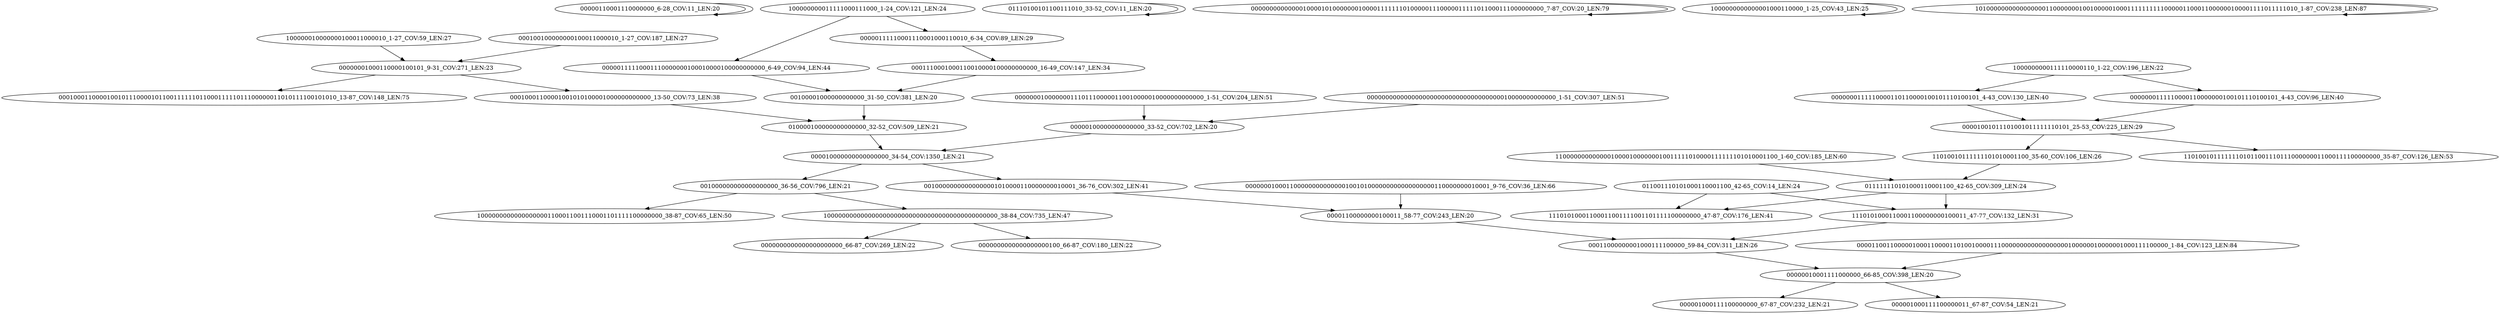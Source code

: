 digraph G {
    "00000110001110000000_6-28_COV:11_LEN:20" -> "00000110001110000000_6-28_COV:11_LEN:20";
    "000000010000000111011100000110010000010000000000000_1-51_COV:204_LEN:51" -> "00000100000000000000_33-52_COV:702_LEN:20";
    "00010001100001001010100001000000000000_13-50_COV:73_LEN:38" -> "010000100000000000000_32-52_COV:509_LEN:21";
    "00000111110001110001000110010_6-34_COV:89_LEN:29" -> "0001110001000110010000100000000000_16-49_COV:147_LEN:34";
    "00000001000110000100101_9-31_COV:271_LEN:23" -> "00010001100001001010100001000000000000_13-50_COV:73_LEN:38";
    "00000001000110000100101_9-31_COV:271_LEN:23" -> "000100011000010010111000010110011111101100011111011100000011010111100101010_13-87_COV:148_LEN:75";
    "0000000111110000110000000100101110100101_4-43_COV:96_LEN:40" -> "00001001011101001011111110101_25-53_COV:225_LEN:29";
    "00011000000001000111100000_59-84_COV:311_LEN:26" -> "00000010001111000000_66-85_COV:398_LEN:20";
    "00001001011101001011111110101_25-53_COV:225_LEN:29" -> "11010010111111101011001110111000000011000111100000000_35-87_COV:126_LEN:53";
    "00001001011101001011111110101_25-53_COV:225_LEN:29" -> "11010010111111101010001100_35-60_COV:106_LEN:26";
    "011001110101000110001100_42-65_COV:14_LEN:24" -> "1110101000110001100000000100011_47-77_COV:132_LEN:31";
    "011001110101000110001100_42-65_COV:14_LEN:24" -> "11101010001100011001111001101111100000000_47-87_COV:176_LEN:41";
    "000000010001100000000000000100101000000000000000000110000000010001_9-76_COV:36_LEN:66" -> "00001100000000100011_58-77_COV:243_LEN:20";
    "000011001100000100011000011010010000111000000000000000000100000010000001000111100000_1-84_COV:123_LEN:84" -> "00000010001111000000_66-85_COV:398_LEN:20";
    "01110100101100111010_33-52_COV:11_LEN:20" -> "01110100101100111010_33-52_COV:11_LEN:20";
    "10000000000000000000000000000000000000000000000_38-84_COV:735_LEN:47" -> "0000000000000000000000_66-87_COV:269_LEN:22";
    "10000000000000000000000000000000000000000000000_38-84_COV:735_LEN:47" -> "0000000000000000000100_66-87_COV:180_LEN:22";
    "1000000000111110000110_1-22_COV:196_LEN:22" -> "0000000111110000110000000100101110100101_4-43_COV:96_LEN:40";
    "1000000000111110000110_1-22_COV:196_LEN:22" -> "0000000111110000110110000100101110100101_4-43_COV:130_LEN:40";
    "0000000000000010000101000000010000111111101000001110000011111011000111000000000_7-87_COV:20_LEN:79" -> "0000000000000010000101000000010000111111101000001110000011111011000111000000000_7-87_COV:20_LEN:79";
    "00001100000000100011_58-77_COV:243_LEN:20" -> "00011000000001000111100000_59-84_COV:311_LEN:26";
    "00000111110001110000000100010000100000000000_6-49_COV:94_LEN:44" -> "00100001000000000000_31-50_COV:381_LEN:20";
    "1000000000000001000110000_1-25_COV:43_LEN:25" -> "1000000000000001000110000_1-25_COV:43_LEN:25";
    "0000000111110000110110000100101110100101_4-43_COV:130_LEN:40" -> "00001001011101001011111110101_25-53_COV:225_LEN:29";
    "000000000000000000000000000000000000010000000000000_1-51_COV:307_LEN:51" -> "00000100000000000000_33-52_COV:702_LEN:20";
    "100000000011111000111000_1-24_COV:121_LEN:24" -> "00000111110001110001000110010_6-34_COV:89_LEN:29";
    "100000000011111000111000_1-24_COV:121_LEN:24" -> "00000111110001110000000100010000100000000000_6-49_COV:94_LEN:44";
    "1110101000110001100000000100011_47-77_COV:132_LEN:31" -> "00011000000001000111100000_59-84_COV:311_LEN:26";
    "11010010111111101010001100_35-60_COV:106_LEN:26" -> "011111110101000110001100_42-65_COV:309_LEN:24";
    "00000100000000000000_33-52_COV:702_LEN:20" -> "000010000000000000000_34-54_COV:1350_LEN:21";
    "001000000000000000000_36-56_COV:796_LEN:21" -> "10000000000000000000000000000000000000000000000_38-84_COV:735_LEN:47";
    "001000000000000000000_36-56_COV:796_LEN:21" -> "10000000000000000001100011001110001101111100000000_38-87_COV:65_LEN:50";
    "0001110001000110010000100000000000_16-49_COV:147_LEN:34" -> "00100001000000000000_31-50_COV:381_LEN:20";
    "110000000000000100001000000010011111010000111111101010001100_1-60_COV:185_LEN:60" -> "011111110101000110001100_42-65_COV:309_LEN:24";
    "00100001000000000000_31-50_COV:381_LEN:20" -> "010000100000000000000_32-52_COV:509_LEN:21";
    "100000010000000100011000010_1-27_COV:59_LEN:27" -> "00000001000110000100101_9-31_COV:271_LEN:23";
    "00000010001111000000_66-85_COV:398_LEN:20" -> "000001000111100000000_67-87_COV:232_LEN:21";
    "00000010001111000000_66-85_COV:398_LEN:20" -> "000001000111100000011_67-87_COV:54_LEN:21";
    "010000100000000000000_32-52_COV:509_LEN:21" -> "000010000000000000000_34-54_COV:1350_LEN:21";
    "101000000000000000011000000010010000010001111111111000001100011000000100001111011111010_1-87_COV:238_LEN:87" -> "101000000000000000011000000010010000010001111111111000001100011000000100001111011111010_1-87_COV:238_LEN:87";
    "00100000000000000001010000110000000010001_36-76_COV:302_LEN:41" -> "00001100000000100011_58-77_COV:243_LEN:20";
    "000100100000000100011000010_1-27_COV:187_LEN:27" -> "00000001000110000100101_9-31_COV:271_LEN:23";
    "000010000000000000000_34-54_COV:1350_LEN:21" -> "001000000000000000000_36-56_COV:796_LEN:21";
    "000010000000000000000_34-54_COV:1350_LEN:21" -> "00100000000000000001010000110000000010001_36-76_COV:302_LEN:41";
    "011111110101000110001100_42-65_COV:309_LEN:24" -> "1110101000110001100000000100011_47-77_COV:132_LEN:31";
    "011111110101000110001100_42-65_COV:309_LEN:24" -> "11101010001100011001111001101111100000000_47-87_COV:176_LEN:41";
}
